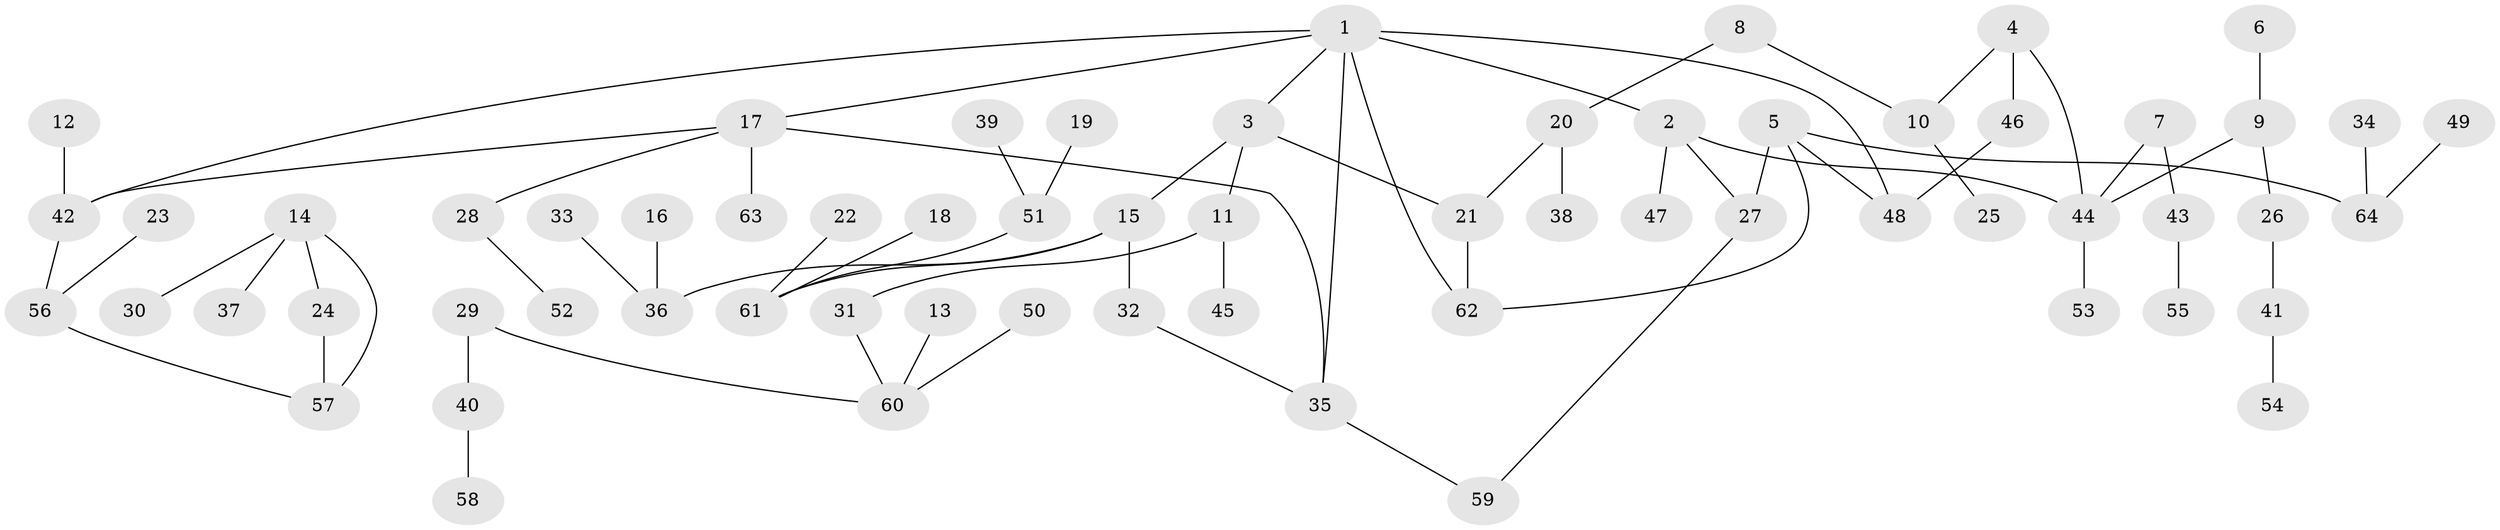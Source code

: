 // original degree distribution, {5: 0.03125, 6: 0.0390625, 3: 0.125, 4: 0.09375, 2: 0.2890625, 1: 0.421875}
// Generated by graph-tools (version 1.1) at 2025/01/03/09/25 03:01:10]
// undirected, 64 vertices, 73 edges
graph export_dot {
graph [start="1"]
  node [color=gray90,style=filled];
  1;
  2;
  3;
  4;
  5;
  6;
  7;
  8;
  9;
  10;
  11;
  12;
  13;
  14;
  15;
  16;
  17;
  18;
  19;
  20;
  21;
  22;
  23;
  24;
  25;
  26;
  27;
  28;
  29;
  30;
  31;
  32;
  33;
  34;
  35;
  36;
  37;
  38;
  39;
  40;
  41;
  42;
  43;
  44;
  45;
  46;
  47;
  48;
  49;
  50;
  51;
  52;
  53;
  54;
  55;
  56;
  57;
  58;
  59;
  60;
  61;
  62;
  63;
  64;
  1 -- 2 [weight=1.0];
  1 -- 3 [weight=1.0];
  1 -- 17 [weight=1.0];
  1 -- 35 [weight=1.0];
  1 -- 42 [weight=1.0];
  1 -- 48 [weight=1.0];
  1 -- 62 [weight=1.0];
  2 -- 27 [weight=1.0];
  2 -- 44 [weight=1.0];
  2 -- 47 [weight=1.0];
  3 -- 11 [weight=1.0];
  3 -- 15 [weight=1.0];
  3 -- 21 [weight=1.0];
  4 -- 10 [weight=1.0];
  4 -- 44 [weight=1.0];
  4 -- 46 [weight=1.0];
  5 -- 27 [weight=1.0];
  5 -- 48 [weight=1.0];
  5 -- 62 [weight=1.0];
  5 -- 64 [weight=1.0];
  6 -- 9 [weight=1.0];
  7 -- 43 [weight=1.0];
  7 -- 44 [weight=1.0];
  8 -- 10 [weight=1.0];
  8 -- 20 [weight=1.0];
  9 -- 26 [weight=1.0];
  9 -- 44 [weight=1.0];
  10 -- 25 [weight=1.0];
  11 -- 31 [weight=1.0];
  11 -- 45 [weight=1.0];
  12 -- 42 [weight=1.0];
  13 -- 60 [weight=1.0];
  14 -- 24 [weight=1.0];
  14 -- 30 [weight=1.0];
  14 -- 37 [weight=1.0];
  14 -- 57 [weight=1.0];
  15 -- 32 [weight=1.0];
  15 -- 36 [weight=1.0];
  15 -- 61 [weight=1.0];
  16 -- 36 [weight=1.0];
  17 -- 28 [weight=1.0];
  17 -- 35 [weight=1.0];
  17 -- 42 [weight=1.0];
  17 -- 63 [weight=1.0];
  18 -- 61 [weight=1.0];
  19 -- 51 [weight=1.0];
  20 -- 21 [weight=1.0];
  20 -- 38 [weight=1.0];
  21 -- 62 [weight=1.0];
  22 -- 61 [weight=1.0];
  23 -- 56 [weight=1.0];
  24 -- 57 [weight=1.0];
  26 -- 41 [weight=1.0];
  27 -- 59 [weight=1.0];
  28 -- 52 [weight=1.0];
  29 -- 40 [weight=1.0];
  29 -- 60 [weight=1.0];
  31 -- 60 [weight=1.0];
  32 -- 35 [weight=1.0];
  33 -- 36 [weight=1.0];
  34 -- 64 [weight=1.0];
  35 -- 59 [weight=1.0];
  39 -- 51 [weight=1.0];
  40 -- 58 [weight=1.0];
  41 -- 54 [weight=1.0];
  42 -- 56 [weight=1.0];
  43 -- 55 [weight=1.0];
  44 -- 53 [weight=1.0];
  46 -- 48 [weight=1.0];
  49 -- 64 [weight=1.0];
  50 -- 60 [weight=1.0];
  51 -- 61 [weight=1.0];
  56 -- 57 [weight=1.0];
}
